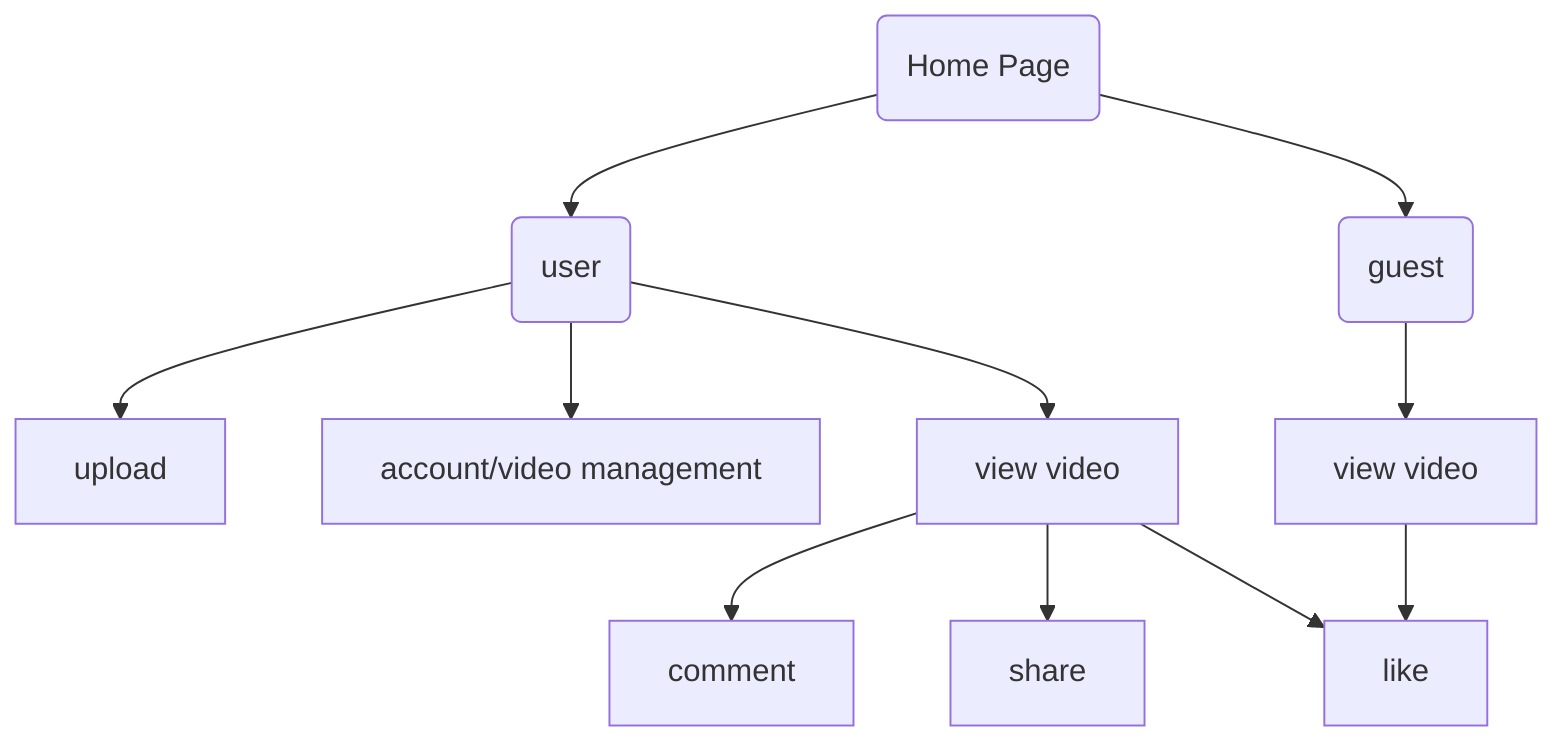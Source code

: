 flowchart TD

hp(Home Page)
hp-->u(user)
hp-->g(guest)

u-->up[upload]
u-->m[account/video management]
u-->view[view video]

g-->view1[view video]

view-->c[comment]
view-->s[share]
view-->l[like]
view1-->l